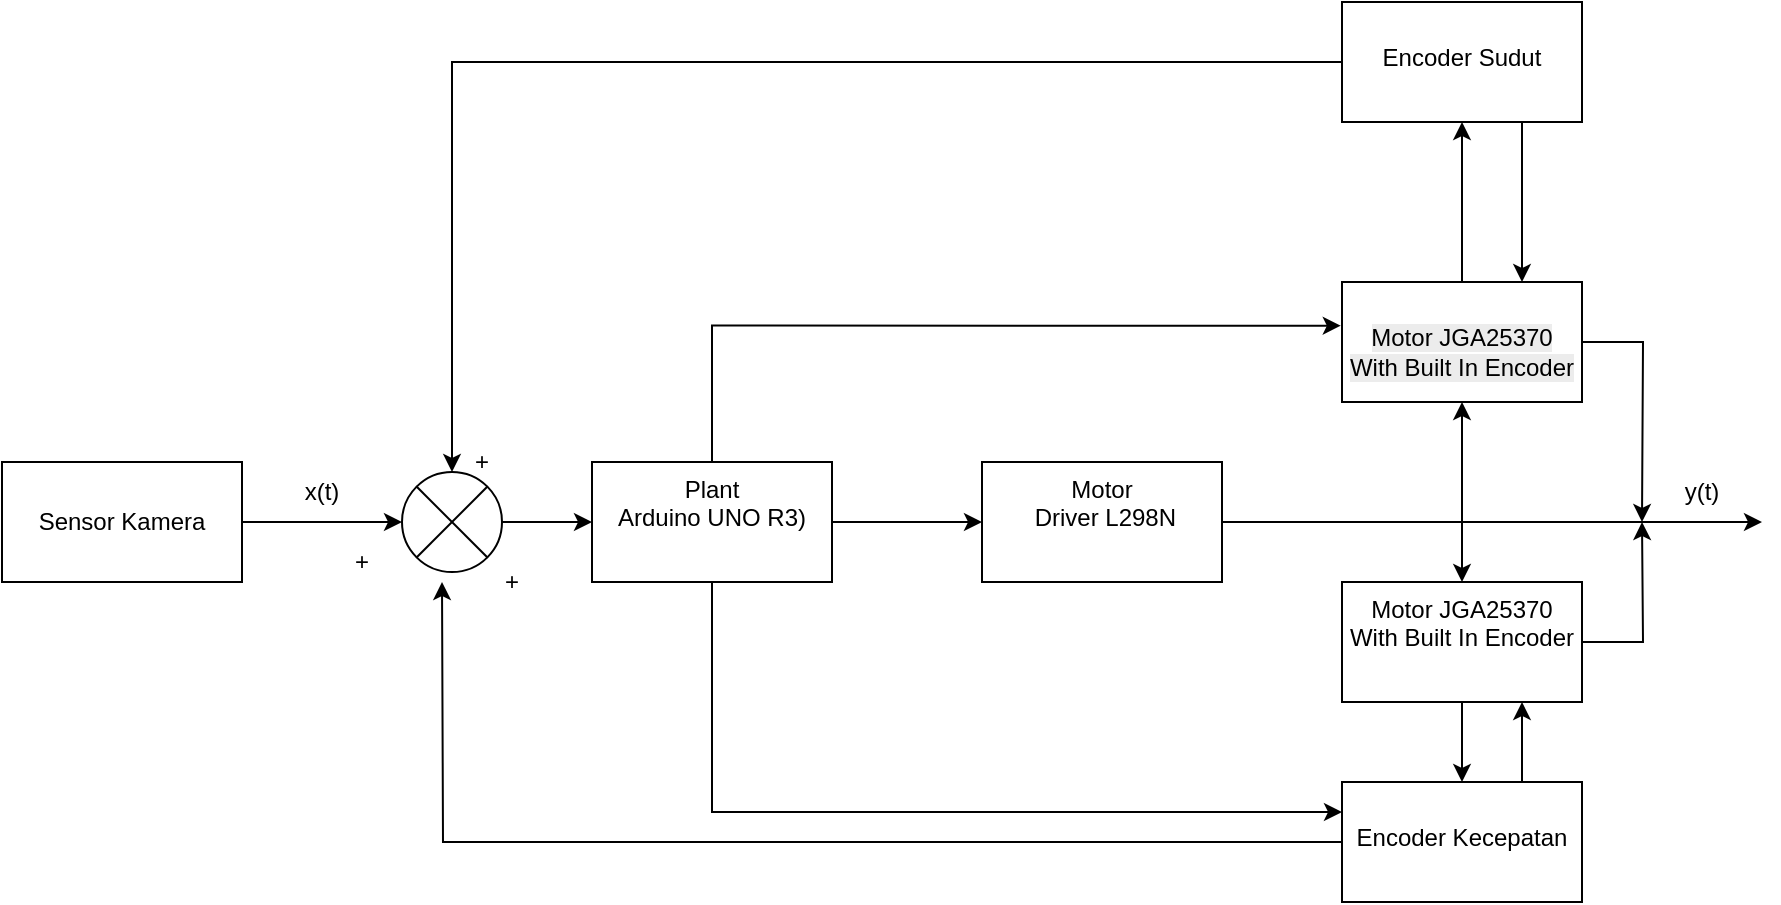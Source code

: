 <mxfile version="27.1.4">
  <diagram name="Halaman-1" id="ArXPw9mkvTvI5PieBeRx">
    <mxGraphModel dx="1042" dy="1696" grid="1" gridSize="10" guides="1" tooltips="1" connect="1" arrows="1" fold="1" page="1" pageScale="1" pageWidth="827" pageHeight="1169" math="0" shadow="0">
      <root>
        <mxCell id="0" />
        <mxCell id="1" parent="0" />
        <mxCell id="DPIffeZ-97VS7npbHeOr-3" value="" style="edgeStyle=orthogonalEdgeStyle;rounded=0;orthogonalLoop=1;jettySize=auto;html=1;" parent="1" source="DPIffeZ-97VS7npbHeOr-1" edge="1">
          <mxGeometry relative="1" as="geometry">
            <mxPoint x="220" y="230" as="targetPoint" />
          </mxGeometry>
        </mxCell>
        <mxCell id="DPIffeZ-97VS7npbHeOr-1" value="Sensor Kamera" style="rounded=0;whiteSpace=wrap;html=1;" parent="1" vertex="1">
          <mxGeometry x="20" y="200" width="120" height="60" as="geometry" />
        </mxCell>
        <mxCell id="DPIffeZ-97VS7npbHeOr-11" value="" style="edgeStyle=orthogonalEdgeStyle;rounded=0;orthogonalLoop=1;jettySize=auto;html=1;" parent="1" source="DPIffeZ-97VS7npbHeOr-6" target="DPIffeZ-97VS7npbHeOr-10" edge="1">
          <mxGeometry relative="1" as="geometry" />
        </mxCell>
        <mxCell id="DPIffeZ-97VS7npbHeOr-6" value="" style="verticalLabelPosition=bottom;verticalAlign=top;html=1;shape=mxgraph.flowchart.or;" parent="1" vertex="1">
          <mxGeometry x="220" y="205" width="50" height="50" as="geometry" />
        </mxCell>
        <mxCell id="DPIffeZ-97VS7npbHeOr-7" value="x(t)" style="text;html=1;align=center;verticalAlign=middle;whiteSpace=wrap;rounded=0;" parent="1" vertex="1">
          <mxGeometry x="150" y="200" width="60" height="30" as="geometry" />
        </mxCell>
        <mxCell id="DPIffeZ-97VS7npbHeOr-9" value="+" style="text;html=1;align=center;verticalAlign=middle;whiteSpace=wrap;rounded=0;" parent="1" vertex="1">
          <mxGeometry x="160" y="230" width="80" height="40" as="geometry" />
        </mxCell>
        <mxCell id="DPIffeZ-97VS7npbHeOr-13" value="" style="edgeStyle=orthogonalEdgeStyle;rounded=0;orthogonalLoop=1;jettySize=auto;html=1;" parent="1" source="DPIffeZ-97VS7npbHeOr-10" target="DPIffeZ-97VS7npbHeOr-12" edge="1">
          <mxGeometry relative="1" as="geometry" />
        </mxCell>
        <mxCell id="DPIffeZ-97VS7npbHeOr-36" style="edgeStyle=orthogonalEdgeStyle;rounded=0;orthogonalLoop=1;jettySize=auto;html=1;entryX=0;entryY=0.25;entryDx=0;entryDy=0;" parent="1" source="DPIffeZ-97VS7npbHeOr-10" target="DPIffeZ-97VS7npbHeOr-23" edge="1">
          <mxGeometry relative="1" as="geometry">
            <Array as="points">
              <mxPoint x="375" y="375" />
            </Array>
          </mxGeometry>
        </mxCell>
        <mxCell id="DPIffeZ-97VS7npbHeOr-10" value="Plant&lt;div&gt;Arduino UNO R3)&lt;/div&gt;" style="whiteSpace=wrap;html=1;verticalAlign=top;" parent="1" vertex="1">
          <mxGeometry x="315" y="200" width="120" height="60" as="geometry" />
        </mxCell>
        <mxCell id="DPIffeZ-97VS7npbHeOr-15" value="" style="edgeStyle=orthogonalEdgeStyle;rounded=0;orthogonalLoop=1;jettySize=auto;html=1;" parent="1" source="DPIffeZ-97VS7npbHeOr-12" target="DPIffeZ-97VS7npbHeOr-14" edge="1">
          <mxGeometry relative="1" as="geometry" />
        </mxCell>
        <mxCell id="DPIffeZ-97VS7npbHeOr-18" style="edgeStyle=orthogonalEdgeStyle;rounded=0;orthogonalLoop=1;jettySize=auto;html=1;entryX=0.5;entryY=0;entryDx=0;entryDy=0;" parent="1" source="DPIffeZ-97VS7npbHeOr-12" target="DPIffeZ-97VS7npbHeOr-16" edge="1">
          <mxGeometry relative="1" as="geometry" />
        </mxCell>
        <mxCell id="DPIffeZ-97VS7npbHeOr-40" style="edgeStyle=orthogonalEdgeStyle;rounded=0;orthogonalLoop=1;jettySize=auto;html=1;" parent="1" source="DPIffeZ-97VS7npbHeOr-12" edge="1">
          <mxGeometry relative="1" as="geometry">
            <mxPoint x="900" y="230" as="targetPoint" />
          </mxGeometry>
        </mxCell>
        <mxCell id="DPIffeZ-97VS7npbHeOr-12" value="Motor&lt;div&gt;&amp;nbsp;Driver L298N&lt;/div&gt;" style="whiteSpace=wrap;html=1;verticalAlign=top;" parent="1" vertex="1">
          <mxGeometry x="510" y="200" width="120" height="60" as="geometry" />
        </mxCell>
        <mxCell id="DPIffeZ-97VS7npbHeOr-22" value="" style="edgeStyle=orthogonalEdgeStyle;rounded=0;orthogonalLoop=1;jettySize=auto;html=1;" parent="1" source="DPIffeZ-97VS7npbHeOr-14" target="DPIffeZ-97VS7npbHeOr-21" edge="1">
          <mxGeometry relative="1" as="geometry" />
        </mxCell>
        <mxCell id="DPIffeZ-97VS7npbHeOr-45" style="edgeStyle=orthogonalEdgeStyle;rounded=0;orthogonalLoop=1;jettySize=auto;html=1;" parent="1" source="DPIffeZ-97VS7npbHeOr-14" edge="1">
          <mxGeometry relative="1" as="geometry">
            <mxPoint x="840" y="230" as="targetPoint" />
          </mxGeometry>
        </mxCell>
        <mxCell id="DPIffeZ-97VS7npbHeOr-14" value="&#xa;&lt;span style=&quot;color: rgb(0, 0, 0); font-family: Helvetica; font-size: 12px; font-style: normal; font-variant-ligatures: normal; font-variant-caps: normal; font-weight: 400; letter-spacing: normal; orphans: 2; text-align: center; text-indent: 0px; text-transform: none; widows: 2; word-spacing: 0px; -webkit-text-stroke-width: 0px; white-space: normal; background-color: rgb(236, 236, 236); text-decoration-thickness: initial; text-decoration-style: initial; text-decoration-color: initial; display: inline !important; float: none;&quot;&gt;Motor JGA25370 With Built In Encoder&lt;/span&gt;&#xa;&#xa;" style="whiteSpace=wrap;html=1;verticalAlign=top;" parent="1" vertex="1">
          <mxGeometry x="690" y="110" width="120" height="60" as="geometry" />
        </mxCell>
        <mxCell id="DPIffeZ-97VS7npbHeOr-31" value="" style="edgeStyle=orthogonalEdgeStyle;rounded=0;orthogonalLoop=1;jettySize=auto;html=1;" parent="1" source="DPIffeZ-97VS7npbHeOr-16" target="DPIffeZ-97VS7npbHeOr-23" edge="1">
          <mxGeometry relative="1" as="geometry" />
        </mxCell>
        <mxCell id="DPIffeZ-97VS7npbHeOr-44" style="edgeStyle=orthogonalEdgeStyle;rounded=0;orthogonalLoop=1;jettySize=auto;html=1;" parent="1" source="DPIffeZ-97VS7npbHeOr-16" edge="1">
          <mxGeometry relative="1" as="geometry">
            <mxPoint x="840" y="230.0" as="targetPoint" />
          </mxGeometry>
        </mxCell>
        <mxCell id="DPIffeZ-97VS7npbHeOr-16" value="Motor JGA25370 With Built In Encoder" style="whiteSpace=wrap;html=1;verticalAlign=top;" parent="1" vertex="1">
          <mxGeometry x="690" y="260" width="120" height="60" as="geometry" />
        </mxCell>
        <mxCell id="DPIffeZ-97VS7npbHeOr-42" style="edgeStyle=orthogonalEdgeStyle;rounded=0;orthogonalLoop=1;jettySize=auto;html=1;entryX=0.75;entryY=0;entryDx=0;entryDy=0;" parent="1" source="DPIffeZ-97VS7npbHeOr-21" target="DPIffeZ-97VS7npbHeOr-14" edge="1">
          <mxGeometry relative="1" as="geometry">
            <Array as="points">
              <mxPoint x="780" y="50" />
              <mxPoint x="780" y="50" />
            </Array>
          </mxGeometry>
        </mxCell>
        <mxCell id="DPIffeZ-97VS7npbHeOr-21" value="&lt;br&gt;Encoder Sudut" style="whiteSpace=wrap;html=1;verticalAlign=top;" parent="1" vertex="1">
          <mxGeometry x="690" y="-30" width="120" height="60" as="geometry" />
        </mxCell>
        <mxCell id="DPIffeZ-97VS7npbHeOr-30" style="edgeStyle=orthogonalEdgeStyle;rounded=0;orthogonalLoop=1;jettySize=auto;html=1;" parent="1" source="DPIffeZ-97VS7npbHeOr-23" edge="1">
          <mxGeometry relative="1" as="geometry">
            <mxPoint x="240" y="260.0" as="targetPoint" />
          </mxGeometry>
        </mxCell>
        <mxCell id="DPIffeZ-97VS7npbHeOr-43" style="edgeStyle=orthogonalEdgeStyle;rounded=0;orthogonalLoop=1;jettySize=auto;html=1;entryX=0.75;entryY=1;entryDx=0;entryDy=0;" parent="1" source="DPIffeZ-97VS7npbHeOr-23" target="DPIffeZ-97VS7npbHeOr-16" edge="1">
          <mxGeometry relative="1" as="geometry">
            <Array as="points">
              <mxPoint x="780" y="350" />
              <mxPoint x="780" y="350" />
            </Array>
          </mxGeometry>
        </mxCell>
        <mxCell id="DPIffeZ-97VS7npbHeOr-23" value="&lt;br&gt;Encoder Kecepatan" style="whiteSpace=wrap;html=1;verticalAlign=top;" parent="1" vertex="1">
          <mxGeometry x="690" y="360" width="120" height="60" as="geometry" />
        </mxCell>
        <mxCell id="DPIffeZ-97VS7npbHeOr-24" value="+" style="text;html=1;align=center;verticalAlign=middle;whiteSpace=wrap;rounded=0;" parent="1" vertex="1">
          <mxGeometry x="220" y="180" width="80" height="40" as="geometry" />
        </mxCell>
        <mxCell id="DPIffeZ-97VS7npbHeOr-27" style="edgeStyle=orthogonalEdgeStyle;rounded=0;orthogonalLoop=1;jettySize=auto;html=1;entryX=0.5;entryY=0;entryDx=0;entryDy=0;entryPerimeter=0;" parent="1" source="DPIffeZ-97VS7npbHeOr-21" target="DPIffeZ-97VS7npbHeOr-6" edge="1">
          <mxGeometry relative="1" as="geometry" />
        </mxCell>
        <mxCell id="DPIffeZ-97VS7npbHeOr-28" value="+" style="text;html=1;align=center;verticalAlign=middle;whiteSpace=wrap;rounded=0;" parent="1" vertex="1">
          <mxGeometry x="235" y="240" width="80" height="40" as="geometry" />
        </mxCell>
        <mxCell id="DPIffeZ-97VS7npbHeOr-37" style="edgeStyle=orthogonalEdgeStyle;rounded=0;orthogonalLoop=1;jettySize=auto;html=1;entryX=-0.005;entryY=0.364;entryDx=0;entryDy=0;entryPerimeter=0;" parent="1" source="DPIffeZ-97VS7npbHeOr-10" target="DPIffeZ-97VS7npbHeOr-14" edge="1">
          <mxGeometry relative="1" as="geometry">
            <Array as="points">
              <mxPoint x="375" y="132" />
            </Array>
          </mxGeometry>
        </mxCell>
        <mxCell id="DPIffeZ-97VS7npbHeOr-39" value="y(t)" style="text;html=1;align=center;verticalAlign=middle;whiteSpace=wrap;rounded=0;" parent="1" vertex="1">
          <mxGeometry x="840" y="200" width="60" height="30" as="geometry" />
        </mxCell>
      </root>
    </mxGraphModel>
  </diagram>
</mxfile>
